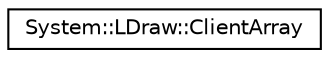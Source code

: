 digraph G
{
  edge [fontname="Helvetica",fontsize="10",labelfontname="Helvetica",labelfontsize="10"];
  node [fontname="Helvetica",fontsize="10",shape=record];
  rankdir="LR";
  Node1 [label="System::LDraw::ClientArray",height=0.2,width=0.4,color="black", fillcolor="white", style="filled",URL="$class_system_1_1_l_draw_1_1_client_array.html"];
}
